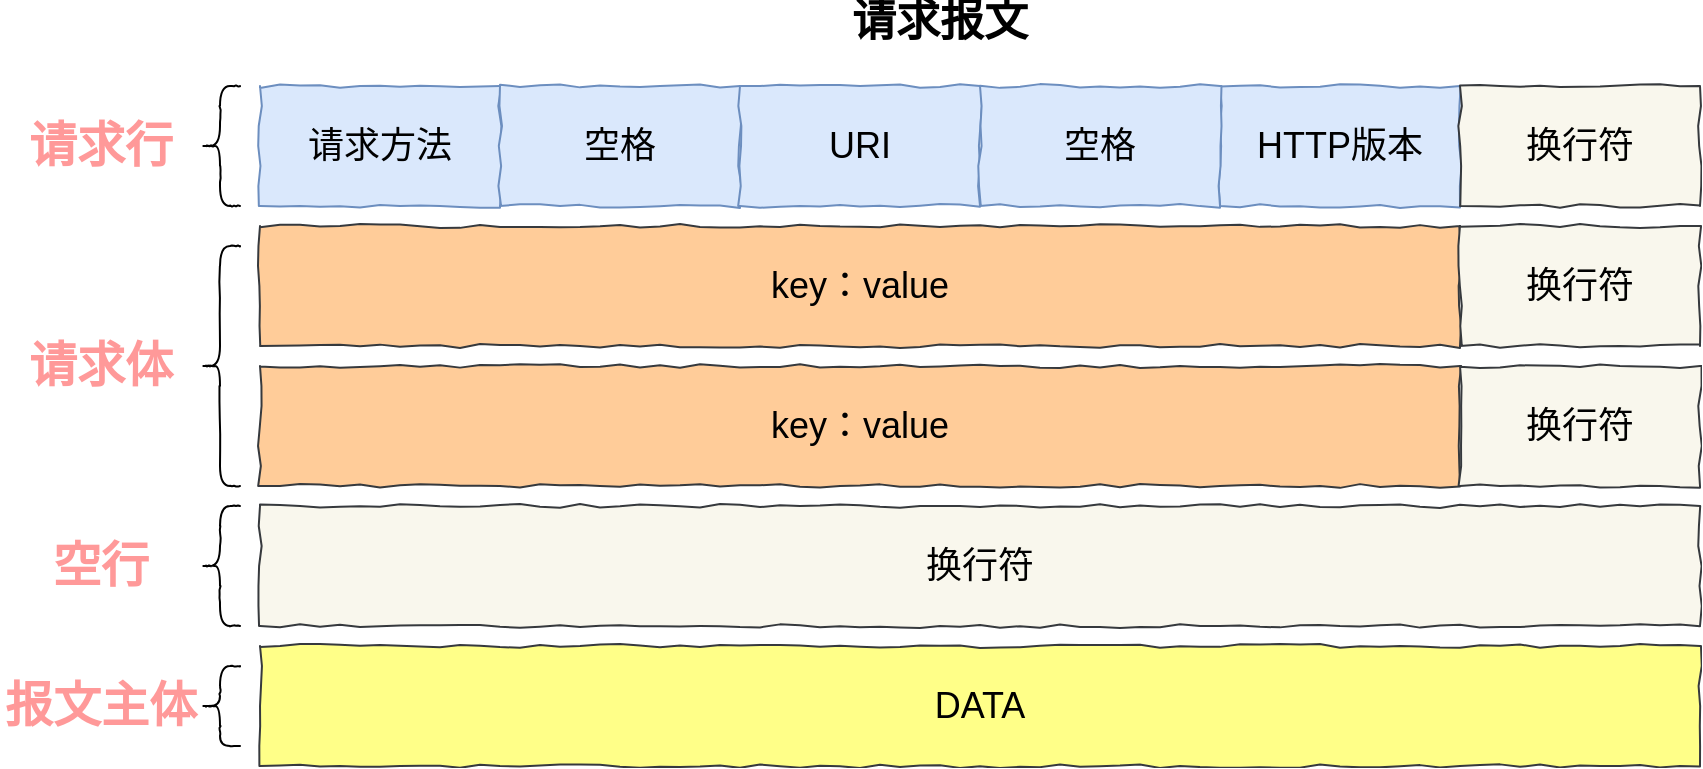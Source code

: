 <mxfile version="13.1.2" type="device"><diagram name="Page-1" id="822b0af5-4adb-64df-f703-e8dfc1f81529"><mxGraphModel dx="793" dy="441" grid="1" gridSize="10" guides="1" tooltips="1" connect="1" arrows="1" fold="1" page="1" pageScale="1" pageWidth="1100" pageHeight="850" background="#ffffff" math="0" shadow="0"><root><mxCell id="0"/><mxCell id="1" parent="0"/><mxCell id="dYAZ3oyRKhHaCoVluNvp-10" value="请求方法" style="rounded=0;whiteSpace=wrap;html=1;comic=1;fillColor=#dae8fc;strokeColor=#6c8ebf;fontSize=18;" vertex="1" parent="1"><mxGeometry x="130" y="90" width="120" height="60" as="geometry"/></mxCell><mxCell id="dYAZ3oyRKhHaCoVluNvp-11" value="空格" style="rounded=0;whiteSpace=wrap;html=1;comic=1;fillColor=#dae8fc;strokeColor=#6c8ebf;fontSize=18;" vertex="1" parent="1"><mxGeometry x="250" y="90" width="120" height="60" as="geometry"/></mxCell><mxCell id="dYAZ3oyRKhHaCoVluNvp-13" value="URI" style="rounded=0;whiteSpace=wrap;html=1;comic=1;fillColor=#dae8fc;strokeColor=#6c8ebf;fontSize=18;" vertex="1" parent="1"><mxGeometry x="370" y="90" width="120" height="60" as="geometry"/></mxCell><mxCell id="dYAZ3oyRKhHaCoVluNvp-14" value="HTTP版本" style="rounded=0;whiteSpace=wrap;html=1;comic=1;fillColor=#dae8fc;strokeColor=#6c8ebf;fontSize=18;" vertex="1" parent="1"><mxGeometry x="610" y="90" width="120" height="60" as="geometry"/></mxCell><mxCell id="dYAZ3oyRKhHaCoVluNvp-15" value="换行符" style="rounded=0;whiteSpace=wrap;html=1;comic=1;fillColor=#f9f7ed;strokeColor=#36393d;fontSize=18;" vertex="1" parent="1"><mxGeometry x="730" y="90" width="120" height="60" as="geometry"/></mxCell><mxCell id="dYAZ3oyRKhHaCoVluNvp-16" value="空格" style="rounded=0;whiteSpace=wrap;html=1;comic=1;fillColor=#dae8fc;strokeColor=#6c8ebf;fontSize=18;" vertex="1" parent="1"><mxGeometry x="490" y="90" width="120" height="60" as="geometry"/></mxCell><mxCell id="dYAZ3oyRKhHaCoVluNvp-17" value="key：value" style="rounded=0;whiteSpace=wrap;html=1;comic=1;fillColor=#ffcc99;strokeColor=#36393d;fontSize=18;" vertex="1" parent="1"><mxGeometry x="130" y="160" width="600" height="60" as="geometry"/></mxCell><mxCell id="dYAZ3oyRKhHaCoVluNvp-18" value="换行符" style="rounded=0;whiteSpace=wrap;html=1;comic=1;fillColor=#f9f7ed;strokeColor=#36393d;fontSize=18;" vertex="1" parent="1"><mxGeometry x="730" y="160" width="120" height="60" as="geometry"/></mxCell><mxCell id="dYAZ3oyRKhHaCoVluNvp-19" value="key：value" style="rounded=0;whiteSpace=wrap;html=1;comic=1;fillColor=#ffcc99;strokeColor=#36393d;fontSize=18;" vertex="1" parent="1"><mxGeometry x="130" y="230" width="600" height="60" as="geometry"/></mxCell><mxCell id="dYAZ3oyRKhHaCoVluNvp-20" value="换行符" style="rounded=0;whiteSpace=wrap;html=1;comic=1;fillColor=#f9f7ed;strokeColor=#36393d;fontSize=18;" vertex="1" parent="1"><mxGeometry x="730" y="230" width="120" height="60" as="geometry"/></mxCell><mxCell id="dYAZ3oyRKhHaCoVluNvp-21" value="换行符" style="rounded=0;whiteSpace=wrap;html=1;comic=1;fillColor=#f9f7ed;strokeColor=#36393d;fontSize=18;" vertex="1" parent="1"><mxGeometry x="130" y="300" width="720" height="60" as="geometry"/></mxCell><mxCell id="dYAZ3oyRKhHaCoVluNvp-22" value="DATA" style="rounded=0;whiteSpace=wrap;html=1;comic=1;fillColor=#ffff88;strokeColor=#36393d;fontSize=18;" vertex="1" parent="1"><mxGeometry x="130" y="370" width="720" height="60" as="geometry"/></mxCell><mxCell id="dYAZ3oyRKhHaCoVluNvp-23" value="&lt;font size=&quot;1&quot;&gt;&lt;b style=&quot;font-size: 22px&quot;&gt;请求报文&lt;/b&gt;&lt;/font&gt;" style="text;html=1;strokeColor=none;fillColor=none;align=center;verticalAlign=middle;whiteSpace=wrap;rounded=0;comic=1;fontSize=18;fontFamily=Courier New;labelBorderColor=none;" vertex="1" parent="1"><mxGeometry x="410" y="50" width="120" height="20" as="geometry"/></mxCell><mxCell id="dYAZ3oyRKhHaCoVluNvp-24" value="" style="shape=curlyBracket;whiteSpace=wrap;html=1;rounded=1;comic=1;fillColor=none;fontFamily=Courier New;fontSize=18;rotation=0;" vertex="1" parent="1"><mxGeometry x="100" y="90" width="20" height="60" as="geometry"/></mxCell><mxCell id="dYAZ3oyRKhHaCoVluNvp-25" value="&lt;font color=&quot;#ff9999&quot;&gt;请求行&lt;/font&gt;" style="text;strokeColor=none;fillColor=none;html=1;fontSize=24;fontStyle=1;verticalAlign=middle;align=center;comic=1;" vertex="1" parent="1"><mxGeometry y="100" width="100" height="40" as="geometry"/></mxCell><mxCell id="dYAZ3oyRKhHaCoVluNvp-26" value="" style="shape=curlyBracket;whiteSpace=wrap;html=1;rounded=1;comic=1;fillColor=none;fontFamily=Courier New;fontSize=18;rotation=0;" vertex="1" parent="1"><mxGeometry x="100" y="170" width="20" height="120" as="geometry"/></mxCell><mxCell id="dYAZ3oyRKhHaCoVluNvp-27" value="&lt;font color=&quot;#ff9999&quot;&gt;请求体&lt;/font&gt;" style="text;strokeColor=none;fillColor=none;html=1;fontSize=24;fontStyle=1;verticalAlign=middle;align=center;comic=1;" vertex="1" parent="1"><mxGeometry y="210" width="100" height="40" as="geometry"/></mxCell><mxCell id="dYAZ3oyRKhHaCoVluNvp-28" value="" style="shape=curlyBracket;whiteSpace=wrap;html=1;rounded=1;comic=1;fillColor=none;fontFamily=Courier New;fontSize=18;rotation=0;" vertex="1" parent="1"><mxGeometry x="100" y="300" width="20" height="60" as="geometry"/></mxCell><mxCell id="dYAZ3oyRKhHaCoVluNvp-29" value="&lt;font color=&quot;#ff9999&quot;&gt;空行&lt;/font&gt;" style="text;strokeColor=none;fillColor=none;html=1;fontSize=24;fontStyle=1;verticalAlign=middle;align=center;comic=1;" vertex="1" parent="1"><mxGeometry y="310" width="100" height="40" as="geometry"/></mxCell><mxCell id="dYAZ3oyRKhHaCoVluNvp-30" value="" style="shape=curlyBracket;whiteSpace=wrap;html=1;rounded=1;comic=1;fillColor=none;fontFamily=Courier New;fontSize=18;rotation=0;" vertex="1" parent="1"><mxGeometry x="100" y="380" width="20" height="40" as="geometry"/></mxCell><mxCell id="dYAZ3oyRKhHaCoVluNvp-31" value="&lt;font color=&quot;#ff9999&quot;&gt;报文主体&lt;/font&gt;" style="text;strokeColor=none;fillColor=none;html=1;fontSize=24;fontStyle=1;verticalAlign=middle;align=center;comic=1;" vertex="1" parent="1"><mxGeometry y="380" width="100" height="40" as="geometry"/></mxCell></root></mxGraphModel></diagram></mxfile>